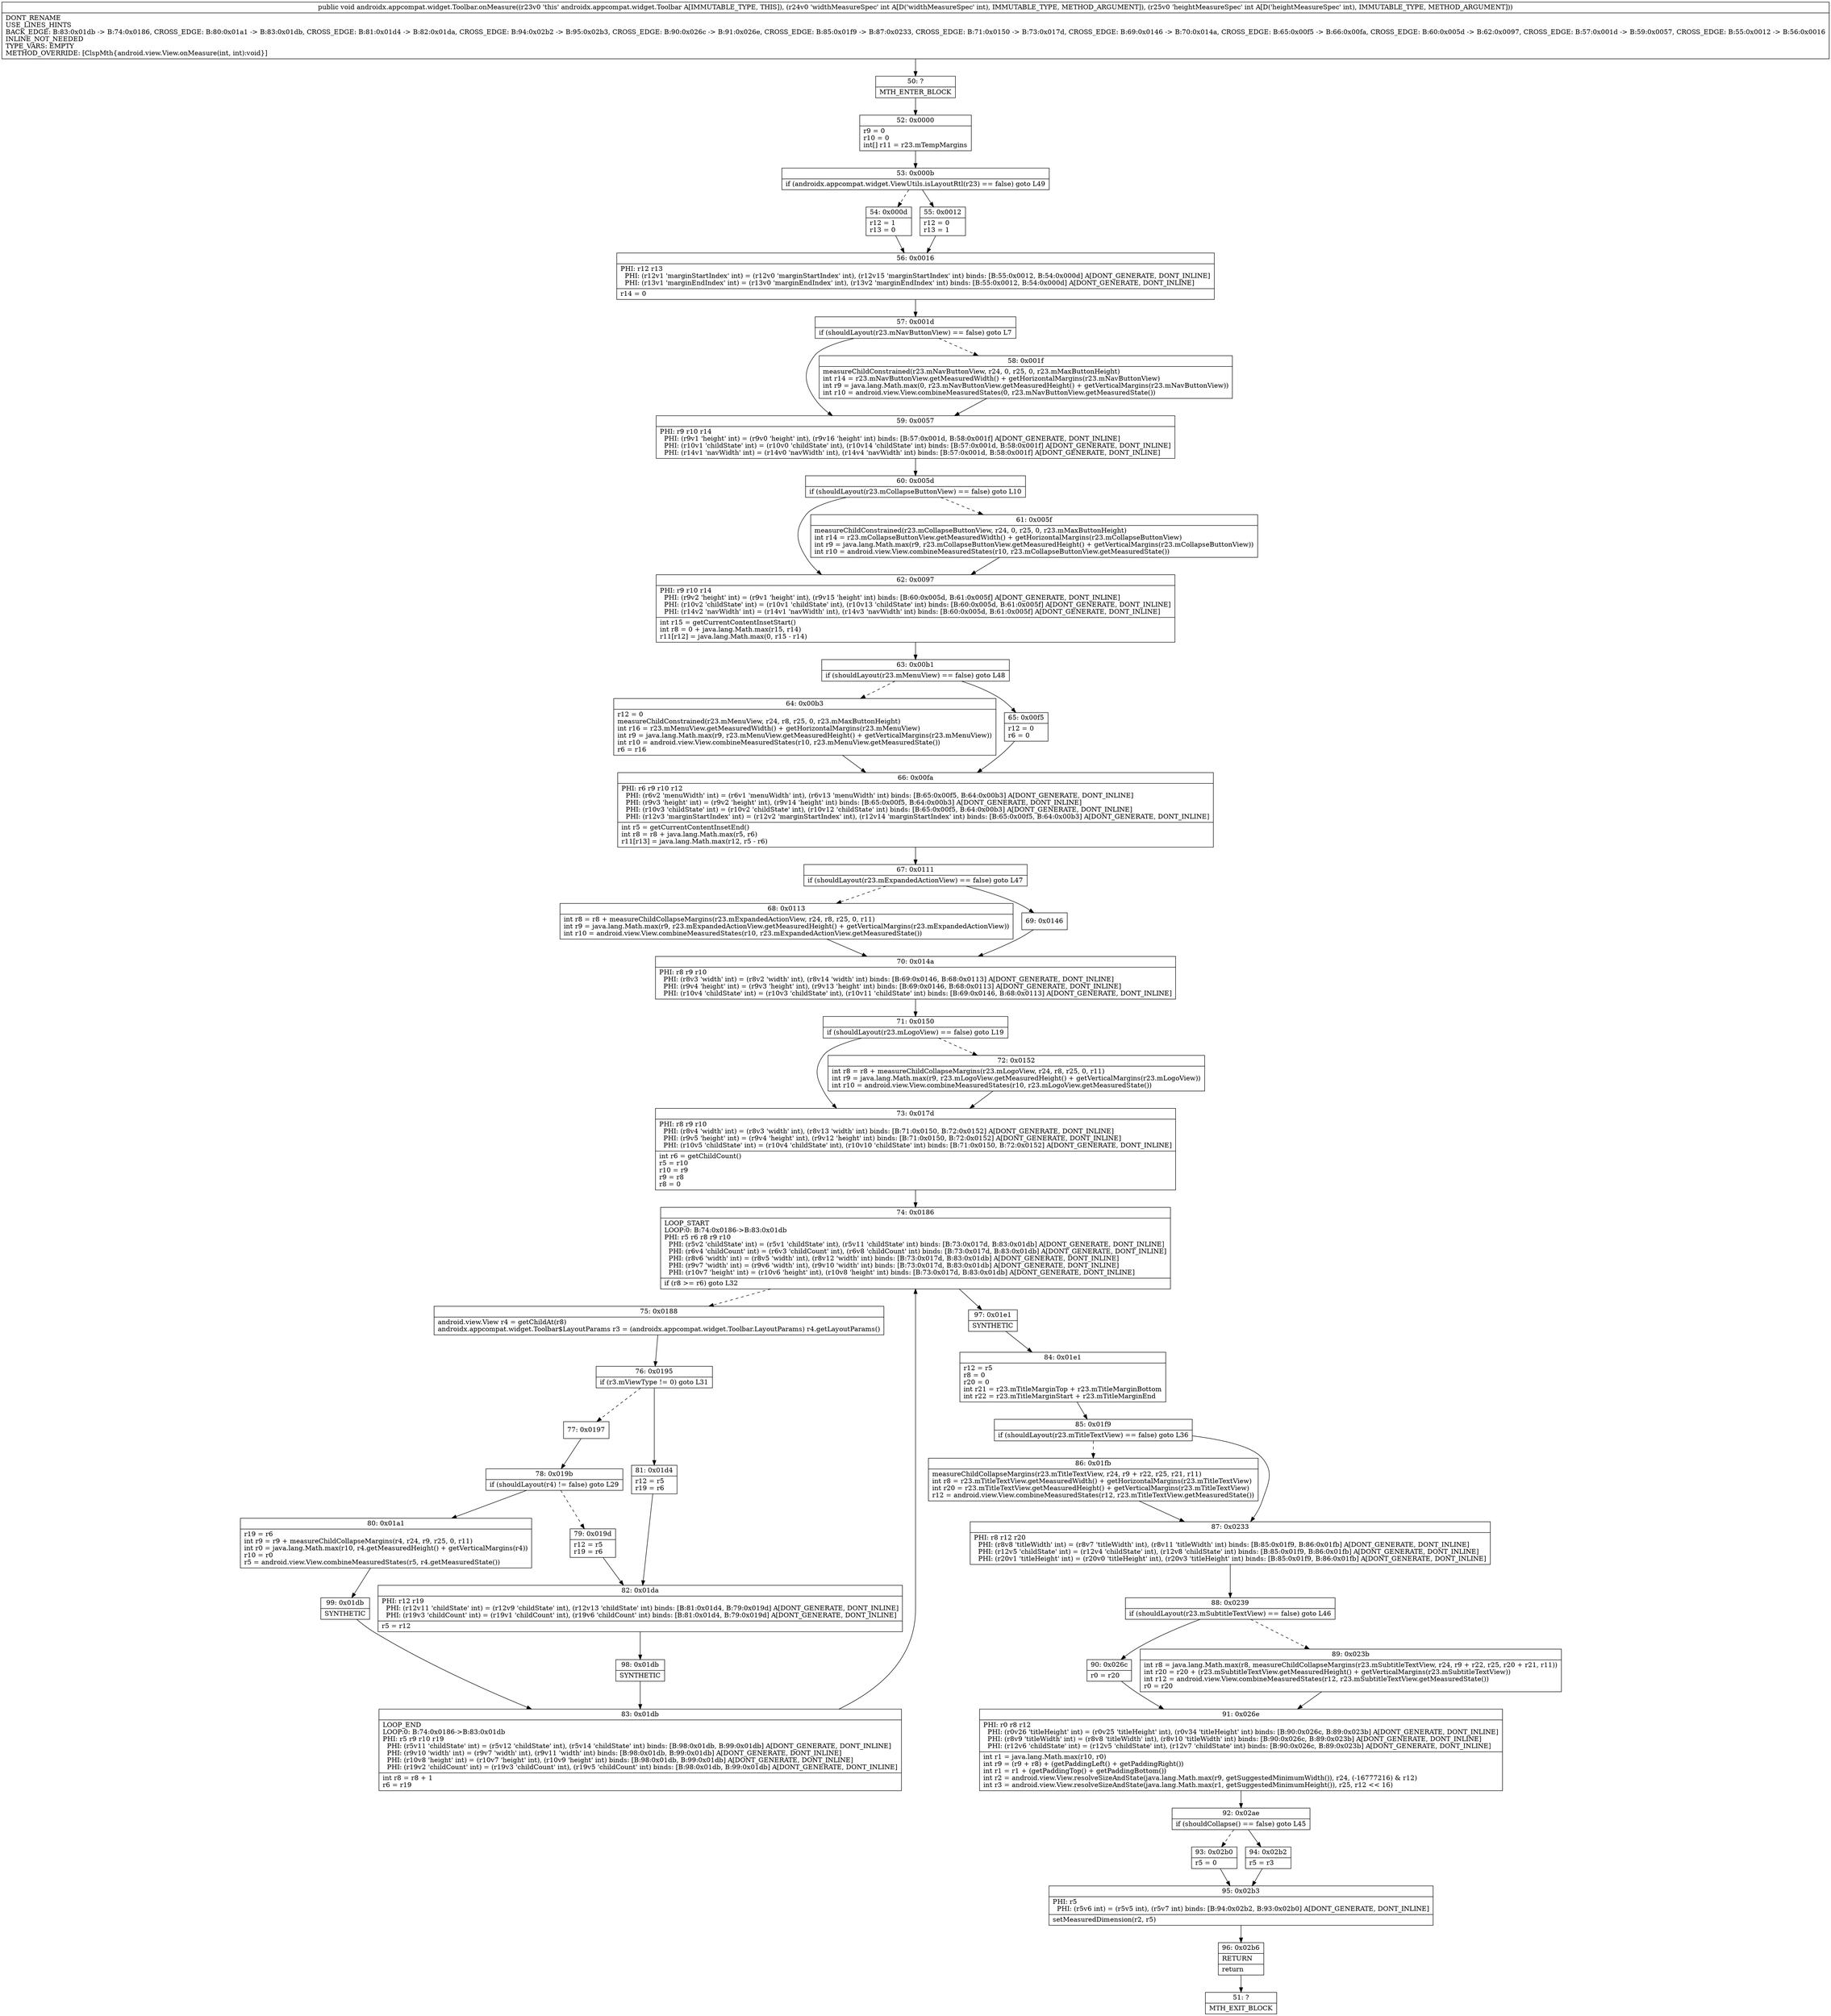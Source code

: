 digraph "CFG forandroidx.appcompat.widget.Toolbar.onMeasure(II)V" {
Node_50 [shape=record,label="{50\:\ ?|MTH_ENTER_BLOCK\l}"];
Node_52 [shape=record,label="{52\:\ 0x0000|r9 = 0\lr10 = 0\lint[] r11 = r23.mTempMargins\l}"];
Node_53 [shape=record,label="{53\:\ 0x000b|if (androidx.appcompat.widget.ViewUtils.isLayoutRtl(r23) == false) goto L49\l}"];
Node_54 [shape=record,label="{54\:\ 0x000d|r12 = 1\lr13 = 0\l}"];
Node_56 [shape=record,label="{56\:\ 0x0016|PHI: r12 r13 \l  PHI: (r12v1 'marginStartIndex' int) = (r12v0 'marginStartIndex' int), (r12v15 'marginStartIndex' int) binds: [B:55:0x0012, B:54:0x000d] A[DONT_GENERATE, DONT_INLINE]\l  PHI: (r13v1 'marginEndIndex' int) = (r13v0 'marginEndIndex' int), (r13v2 'marginEndIndex' int) binds: [B:55:0x0012, B:54:0x000d] A[DONT_GENERATE, DONT_INLINE]\l|r14 = 0\l}"];
Node_57 [shape=record,label="{57\:\ 0x001d|if (shouldLayout(r23.mNavButtonView) == false) goto L7\l}"];
Node_58 [shape=record,label="{58\:\ 0x001f|measureChildConstrained(r23.mNavButtonView, r24, 0, r25, 0, r23.mMaxButtonHeight)\lint r14 = r23.mNavButtonView.getMeasuredWidth() + getHorizontalMargins(r23.mNavButtonView)\lint r9 = java.lang.Math.max(0, r23.mNavButtonView.getMeasuredHeight() + getVerticalMargins(r23.mNavButtonView))\lint r10 = android.view.View.combineMeasuredStates(0, r23.mNavButtonView.getMeasuredState())\l}"];
Node_59 [shape=record,label="{59\:\ 0x0057|PHI: r9 r10 r14 \l  PHI: (r9v1 'height' int) = (r9v0 'height' int), (r9v16 'height' int) binds: [B:57:0x001d, B:58:0x001f] A[DONT_GENERATE, DONT_INLINE]\l  PHI: (r10v1 'childState' int) = (r10v0 'childState' int), (r10v14 'childState' int) binds: [B:57:0x001d, B:58:0x001f] A[DONT_GENERATE, DONT_INLINE]\l  PHI: (r14v1 'navWidth' int) = (r14v0 'navWidth' int), (r14v4 'navWidth' int) binds: [B:57:0x001d, B:58:0x001f] A[DONT_GENERATE, DONT_INLINE]\l}"];
Node_60 [shape=record,label="{60\:\ 0x005d|if (shouldLayout(r23.mCollapseButtonView) == false) goto L10\l}"];
Node_61 [shape=record,label="{61\:\ 0x005f|measureChildConstrained(r23.mCollapseButtonView, r24, 0, r25, 0, r23.mMaxButtonHeight)\lint r14 = r23.mCollapseButtonView.getMeasuredWidth() + getHorizontalMargins(r23.mCollapseButtonView)\lint r9 = java.lang.Math.max(r9, r23.mCollapseButtonView.getMeasuredHeight() + getVerticalMargins(r23.mCollapseButtonView))\lint r10 = android.view.View.combineMeasuredStates(r10, r23.mCollapseButtonView.getMeasuredState())\l}"];
Node_62 [shape=record,label="{62\:\ 0x0097|PHI: r9 r10 r14 \l  PHI: (r9v2 'height' int) = (r9v1 'height' int), (r9v15 'height' int) binds: [B:60:0x005d, B:61:0x005f] A[DONT_GENERATE, DONT_INLINE]\l  PHI: (r10v2 'childState' int) = (r10v1 'childState' int), (r10v13 'childState' int) binds: [B:60:0x005d, B:61:0x005f] A[DONT_GENERATE, DONT_INLINE]\l  PHI: (r14v2 'navWidth' int) = (r14v1 'navWidth' int), (r14v3 'navWidth' int) binds: [B:60:0x005d, B:61:0x005f] A[DONT_GENERATE, DONT_INLINE]\l|int r15 = getCurrentContentInsetStart()\lint r8 = 0 + java.lang.Math.max(r15, r14)\lr11[r12] = java.lang.Math.max(0, r15 \- r14)\l}"];
Node_63 [shape=record,label="{63\:\ 0x00b1|if (shouldLayout(r23.mMenuView) == false) goto L48\l}"];
Node_64 [shape=record,label="{64\:\ 0x00b3|r12 = 0\lmeasureChildConstrained(r23.mMenuView, r24, r8, r25, 0, r23.mMaxButtonHeight)\lint r16 = r23.mMenuView.getMeasuredWidth() + getHorizontalMargins(r23.mMenuView)\lint r9 = java.lang.Math.max(r9, r23.mMenuView.getMeasuredHeight() + getVerticalMargins(r23.mMenuView))\lint r10 = android.view.View.combineMeasuredStates(r10, r23.mMenuView.getMeasuredState())\lr6 = r16\l}"];
Node_66 [shape=record,label="{66\:\ 0x00fa|PHI: r6 r9 r10 r12 \l  PHI: (r6v2 'menuWidth' int) = (r6v1 'menuWidth' int), (r6v13 'menuWidth' int) binds: [B:65:0x00f5, B:64:0x00b3] A[DONT_GENERATE, DONT_INLINE]\l  PHI: (r9v3 'height' int) = (r9v2 'height' int), (r9v14 'height' int) binds: [B:65:0x00f5, B:64:0x00b3] A[DONT_GENERATE, DONT_INLINE]\l  PHI: (r10v3 'childState' int) = (r10v2 'childState' int), (r10v12 'childState' int) binds: [B:65:0x00f5, B:64:0x00b3] A[DONT_GENERATE, DONT_INLINE]\l  PHI: (r12v3 'marginStartIndex' int) = (r12v2 'marginStartIndex' int), (r12v14 'marginStartIndex' int) binds: [B:65:0x00f5, B:64:0x00b3] A[DONT_GENERATE, DONT_INLINE]\l|int r5 = getCurrentContentInsetEnd()\lint r8 = r8 + java.lang.Math.max(r5, r6)\lr11[r13] = java.lang.Math.max(r12, r5 \- r6)\l}"];
Node_67 [shape=record,label="{67\:\ 0x0111|if (shouldLayout(r23.mExpandedActionView) == false) goto L47\l}"];
Node_68 [shape=record,label="{68\:\ 0x0113|int r8 = r8 + measureChildCollapseMargins(r23.mExpandedActionView, r24, r8, r25, 0, r11)\lint r9 = java.lang.Math.max(r9, r23.mExpandedActionView.getMeasuredHeight() + getVerticalMargins(r23.mExpandedActionView))\lint r10 = android.view.View.combineMeasuredStates(r10, r23.mExpandedActionView.getMeasuredState())\l}"];
Node_70 [shape=record,label="{70\:\ 0x014a|PHI: r8 r9 r10 \l  PHI: (r8v3 'width' int) = (r8v2 'width' int), (r8v14 'width' int) binds: [B:69:0x0146, B:68:0x0113] A[DONT_GENERATE, DONT_INLINE]\l  PHI: (r9v4 'height' int) = (r9v3 'height' int), (r9v13 'height' int) binds: [B:69:0x0146, B:68:0x0113] A[DONT_GENERATE, DONT_INLINE]\l  PHI: (r10v4 'childState' int) = (r10v3 'childState' int), (r10v11 'childState' int) binds: [B:69:0x0146, B:68:0x0113] A[DONT_GENERATE, DONT_INLINE]\l}"];
Node_71 [shape=record,label="{71\:\ 0x0150|if (shouldLayout(r23.mLogoView) == false) goto L19\l}"];
Node_72 [shape=record,label="{72\:\ 0x0152|int r8 = r8 + measureChildCollapseMargins(r23.mLogoView, r24, r8, r25, 0, r11)\lint r9 = java.lang.Math.max(r9, r23.mLogoView.getMeasuredHeight() + getVerticalMargins(r23.mLogoView))\lint r10 = android.view.View.combineMeasuredStates(r10, r23.mLogoView.getMeasuredState())\l}"];
Node_73 [shape=record,label="{73\:\ 0x017d|PHI: r8 r9 r10 \l  PHI: (r8v4 'width' int) = (r8v3 'width' int), (r8v13 'width' int) binds: [B:71:0x0150, B:72:0x0152] A[DONT_GENERATE, DONT_INLINE]\l  PHI: (r9v5 'height' int) = (r9v4 'height' int), (r9v12 'height' int) binds: [B:71:0x0150, B:72:0x0152] A[DONT_GENERATE, DONT_INLINE]\l  PHI: (r10v5 'childState' int) = (r10v4 'childState' int), (r10v10 'childState' int) binds: [B:71:0x0150, B:72:0x0152] A[DONT_GENERATE, DONT_INLINE]\l|int r6 = getChildCount()\lr5 = r10\lr10 = r9\lr9 = r8\lr8 = 0\l}"];
Node_74 [shape=record,label="{74\:\ 0x0186|LOOP_START\lLOOP:0: B:74:0x0186\-\>B:83:0x01db\lPHI: r5 r6 r8 r9 r10 \l  PHI: (r5v2 'childState' int) = (r5v1 'childState' int), (r5v11 'childState' int) binds: [B:73:0x017d, B:83:0x01db] A[DONT_GENERATE, DONT_INLINE]\l  PHI: (r6v4 'childCount' int) = (r6v3 'childCount' int), (r6v8 'childCount' int) binds: [B:73:0x017d, B:83:0x01db] A[DONT_GENERATE, DONT_INLINE]\l  PHI: (r8v6 'width' int) = (r8v5 'width' int), (r8v12 'width' int) binds: [B:73:0x017d, B:83:0x01db] A[DONT_GENERATE, DONT_INLINE]\l  PHI: (r9v7 'width' int) = (r9v6 'width' int), (r9v10 'width' int) binds: [B:73:0x017d, B:83:0x01db] A[DONT_GENERATE, DONT_INLINE]\l  PHI: (r10v7 'height' int) = (r10v6 'height' int), (r10v8 'height' int) binds: [B:73:0x017d, B:83:0x01db] A[DONT_GENERATE, DONT_INLINE]\l|if (r8 \>= r6) goto L32\l}"];
Node_75 [shape=record,label="{75\:\ 0x0188|android.view.View r4 = getChildAt(r8)\landroidx.appcompat.widget.Toolbar$LayoutParams r3 = (androidx.appcompat.widget.Toolbar.LayoutParams) r4.getLayoutParams()\l}"];
Node_76 [shape=record,label="{76\:\ 0x0195|if (r3.mViewType != 0) goto L31\l}"];
Node_77 [shape=record,label="{77\:\ 0x0197}"];
Node_78 [shape=record,label="{78\:\ 0x019b|if (shouldLayout(r4) != false) goto L29\l}"];
Node_79 [shape=record,label="{79\:\ 0x019d|r12 = r5\lr19 = r6\l}"];
Node_82 [shape=record,label="{82\:\ 0x01da|PHI: r12 r19 \l  PHI: (r12v11 'childState' int) = (r12v9 'childState' int), (r12v13 'childState' int) binds: [B:81:0x01d4, B:79:0x019d] A[DONT_GENERATE, DONT_INLINE]\l  PHI: (r19v3 'childCount' int) = (r19v1 'childCount' int), (r19v6 'childCount' int) binds: [B:81:0x01d4, B:79:0x019d] A[DONT_GENERATE, DONT_INLINE]\l|r5 = r12\l}"];
Node_98 [shape=record,label="{98\:\ 0x01db|SYNTHETIC\l}"];
Node_83 [shape=record,label="{83\:\ 0x01db|LOOP_END\lLOOP:0: B:74:0x0186\-\>B:83:0x01db\lPHI: r5 r9 r10 r19 \l  PHI: (r5v11 'childState' int) = (r5v12 'childState' int), (r5v14 'childState' int) binds: [B:98:0x01db, B:99:0x01db] A[DONT_GENERATE, DONT_INLINE]\l  PHI: (r9v10 'width' int) = (r9v7 'width' int), (r9v11 'width' int) binds: [B:98:0x01db, B:99:0x01db] A[DONT_GENERATE, DONT_INLINE]\l  PHI: (r10v8 'height' int) = (r10v7 'height' int), (r10v9 'height' int) binds: [B:98:0x01db, B:99:0x01db] A[DONT_GENERATE, DONT_INLINE]\l  PHI: (r19v2 'childCount' int) = (r19v3 'childCount' int), (r19v5 'childCount' int) binds: [B:98:0x01db, B:99:0x01db] A[DONT_GENERATE, DONT_INLINE]\l|int r8 = r8 + 1\lr6 = r19\l}"];
Node_80 [shape=record,label="{80\:\ 0x01a1|r19 = r6\lint r9 = r9 + measureChildCollapseMargins(r4, r24, r9, r25, 0, r11)\lint r0 = java.lang.Math.max(r10, r4.getMeasuredHeight() + getVerticalMargins(r4))\lr10 = r0\lr5 = android.view.View.combineMeasuredStates(r5, r4.getMeasuredState())\l}"];
Node_99 [shape=record,label="{99\:\ 0x01db|SYNTHETIC\l}"];
Node_81 [shape=record,label="{81\:\ 0x01d4|r12 = r5\lr19 = r6\l}"];
Node_97 [shape=record,label="{97\:\ 0x01e1|SYNTHETIC\l}"];
Node_84 [shape=record,label="{84\:\ 0x01e1|r12 = r5\lr8 = 0\lr20 = 0\lint r21 = r23.mTitleMarginTop + r23.mTitleMarginBottom\lint r22 = r23.mTitleMarginStart + r23.mTitleMarginEnd\l}"];
Node_85 [shape=record,label="{85\:\ 0x01f9|if (shouldLayout(r23.mTitleTextView) == false) goto L36\l}"];
Node_86 [shape=record,label="{86\:\ 0x01fb|measureChildCollapseMargins(r23.mTitleTextView, r24, r9 + r22, r25, r21, r11)\lint r8 = r23.mTitleTextView.getMeasuredWidth() + getHorizontalMargins(r23.mTitleTextView)\lint r20 = r23.mTitleTextView.getMeasuredHeight() + getVerticalMargins(r23.mTitleTextView)\lr12 = android.view.View.combineMeasuredStates(r12, r23.mTitleTextView.getMeasuredState())\l}"];
Node_87 [shape=record,label="{87\:\ 0x0233|PHI: r8 r12 r20 \l  PHI: (r8v8 'titleWidth' int) = (r8v7 'titleWidth' int), (r8v11 'titleWidth' int) binds: [B:85:0x01f9, B:86:0x01fb] A[DONT_GENERATE, DONT_INLINE]\l  PHI: (r12v5 'childState' int) = (r12v4 'childState' int), (r12v8 'childState' int) binds: [B:85:0x01f9, B:86:0x01fb] A[DONT_GENERATE, DONT_INLINE]\l  PHI: (r20v1 'titleHeight' int) = (r20v0 'titleHeight' int), (r20v3 'titleHeight' int) binds: [B:85:0x01f9, B:86:0x01fb] A[DONT_GENERATE, DONT_INLINE]\l}"];
Node_88 [shape=record,label="{88\:\ 0x0239|if (shouldLayout(r23.mSubtitleTextView) == false) goto L46\l}"];
Node_89 [shape=record,label="{89\:\ 0x023b|int r8 = java.lang.Math.max(r8, measureChildCollapseMargins(r23.mSubtitleTextView, r24, r9 + r22, r25, r20 + r21, r11))\lint r20 = r20 + (r23.mSubtitleTextView.getMeasuredHeight() + getVerticalMargins(r23.mSubtitleTextView))\lint r12 = android.view.View.combineMeasuredStates(r12, r23.mSubtitleTextView.getMeasuredState())\lr0 = r20\l}"];
Node_91 [shape=record,label="{91\:\ 0x026e|PHI: r0 r8 r12 \l  PHI: (r0v26 'titleHeight' int) = (r0v25 'titleHeight' int), (r0v34 'titleHeight' int) binds: [B:90:0x026c, B:89:0x023b] A[DONT_GENERATE, DONT_INLINE]\l  PHI: (r8v9 'titleWidth' int) = (r8v8 'titleWidth' int), (r8v10 'titleWidth' int) binds: [B:90:0x026c, B:89:0x023b] A[DONT_GENERATE, DONT_INLINE]\l  PHI: (r12v6 'childState' int) = (r12v5 'childState' int), (r12v7 'childState' int) binds: [B:90:0x026c, B:89:0x023b] A[DONT_GENERATE, DONT_INLINE]\l|int r1 = java.lang.Math.max(r10, r0)\lint r9 = (r9 + r8) + (getPaddingLeft() + getPaddingRight())\lint r1 = r1 + (getPaddingTop() + getPaddingBottom())\lint r2 = android.view.View.resolveSizeAndState(java.lang.Math.max(r9, getSuggestedMinimumWidth()), r24, (\-16777216) & r12)\lint r3 = android.view.View.resolveSizeAndState(java.lang.Math.max(r1, getSuggestedMinimumHeight()), r25, r12 \<\< 16)\l}"];
Node_92 [shape=record,label="{92\:\ 0x02ae|if (shouldCollapse() == false) goto L45\l}"];
Node_93 [shape=record,label="{93\:\ 0x02b0|r5 = 0\l}"];
Node_95 [shape=record,label="{95\:\ 0x02b3|PHI: r5 \l  PHI: (r5v6 int) = (r5v5 int), (r5v7 int) binds: [B:94:0x02b2, B:93:0x02b0] A[DONT_GENERATE, DONT_INLINE]\l|setMeasuredDimension(r2, r5)\l}"];
Node_96 [shape=record,label="{96\:\ 0x02b6|RETURN\l|return\l}"];
Node_51 [shape=record,label="{51\:\ ?|MTH_EXIT_BLOCK\l}"];
Node_94 [shape=record,label="{94\:\ 0x02b2|r5 = r3\l}"];
Node_90 [shape=record,label="{90\:\ 0x026c|r0 = r20\l}"];
Node_69 [shape=record,label="{69\:\ 0x0146}"];
Node_65 [shape=record,label="{65\:\ 0x00f5|r12 = 0\lr6 = 0\l}"];
Node_55 [shape=record,label="{55\:\ 0x0012|r12 = 0\lr13 = 1\l}"];
MethodNode[shape=record,label="{public void androidx.appcompat.widget.Toolbar.onMeasure((r23v0 'this' androidx.appcompat.widget.Toolbar A[IMMUTABLE_TYPE, THIS]), (r24v0 'widthMeasureSpec' int A[D('widthMeasureSpec' int), IMMUTABLE_TYPE, METHOD_ARGUMENT]), (r25v0 'heightMeasureSpec' int A[D('heightMeasureSpec' int), IMMUTABLE_TYPE, METHOD_ARGUMENT]))  | DONT_RENAME\lUSE_LINES_HINTS\lBACK_EDGE: B:83:0x01db \-\> B:74:0x0186, CROSS_EDGE: B:80:0x01a1 \-\> B:83:0x01db, CROSS_EDGE: B:81:0x01d4 \-\> B:82:0x01da, CROSS_EDGE: B:94:0x02b2 \-\> B:95:0x02b3, CROSS_EDGE: B:90:0x026c \-\> B:91:0x026e, CROSS_EDGE: B:85:0x01f9 \-\> B:87:0x0233, CROSS_EDGE: B:71:0x0150 \-\> B:73:0x017d, CROSS_EDGE: B:69:0x0146 \-\> B:70:0x014a, CROSS_EDGE: B:65:0x00f5 \-\> B:66:0x00fa, CROSS_EDGE: B:60:0x005d \-\> B:62:0x0097, CROSS_EDGE: B:57:0x001d \-\> B:59:0x0057, CROSS_EDGE: B:55:0x0012 \-\> B:56:0x0016\lINLINE_NOT_NEEDED\lTYPE_VARS: EMPTY\lMETHOD_OVERRIDE: [ClspMth\{android.view.View.onMeasure(int, int):void\}]\l}"];
MethodNode -> Node_50;Node_50 -> Node_52;
Node_52 -> Node_53;
Node_53 -> Node_54[style=dashed];
Node_53 -> Node_55;
Node_54 -> Node_56;
Node_56 -> Node_57;
Node_57 -> Node_58[style=dashed];
Node_57 -> Node_59;
Node_58 -> Node_59;
Node_59 -> Node_60;
Node_60 -> Node_61[style=dashed];
Node_60 -> Node_62;
Node_61 -> Node_62;
Node_62 -> Node_63;
Node_63 -> Node_64[style=dashed];
Node_63 -> Node_65;
Node_64 -> Node_66;
Node_66 -> Node_67;
Node_67 -> Node_68[style=dashed];
Node_67 -> Node_69;
Node_68 -> Node_70;
Node_70 -> Node_71;
Node_71 -> Node_72[style=dashed];
Node_71 -> Node_73;
Node_72 -> Node_73;
Node_73 -> Node_74;
Node_74 -> Node_75[style=dashed];
Node_74 -> Node_97;
Node_75 -> Node_76;
Node_76 -> Node_77[style=dashed];
Node_76 -> Node_81;
Node_77 -> Node_78;
Node_78 -> Node_79[style=dashed];
Node_78 -> Node_80;
Node_79 -> Node_82;
Node_82 -> Node_98;
Node_98 -> Node_83;
Node_83 -> Node_74;
Node_80 -> Node_99;
Node_99 -> Node_83;
Node_81 -> Node_82;
Node_97 -> Node_84;
Node_84 -> Node_85;
Node_85 -> Node_86[style=dashed];
Node_85 -> Node_87;
Node_86 -> Node_87;
Node_87 -> Node_88;
Node_88 -> Node_89[style=dashed];
Node_88 -> Node_90;
Node_89 -> Node_91;
Node_91 -> Node_92;
Node_92 -> Node_93[style=dashed];
Node_92 -> Node_94;
Node_93 -> Node_95;
Node_95 -> Node_96;
Node_96 -> Node_51;
Node_94 -> Node_95;
Node_90 -> Node_91;
Node_69 -> Node_70;
Node_65 -> Node_66;
Node_55 -> Node_56;
}

